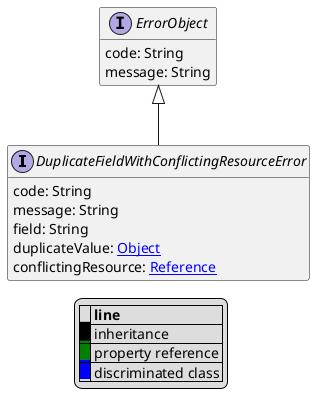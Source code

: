 @startuml

hide empty fields
hide empty methods
legend
|= |= line |
|<back:black>   </back>| inheritance |
|<back:green>   </back>| property reference |
|<back:blue>   </back>| discriminated class |
endlegend
interface DuplicateFieldWithConflictingResourceError [[DuplicateFieldWithConflictingResourceError.svg]] extends ErrorObject {
    code: String
    message: String
    field: String
    duplicateValue: [[Object.svg Object]]
    conflictingResource: [[Reference.svg Reference]]
}
interface ErrorObject [[ErrorObject.svg]]  {
    code: String
    message: String
}





@enduml
